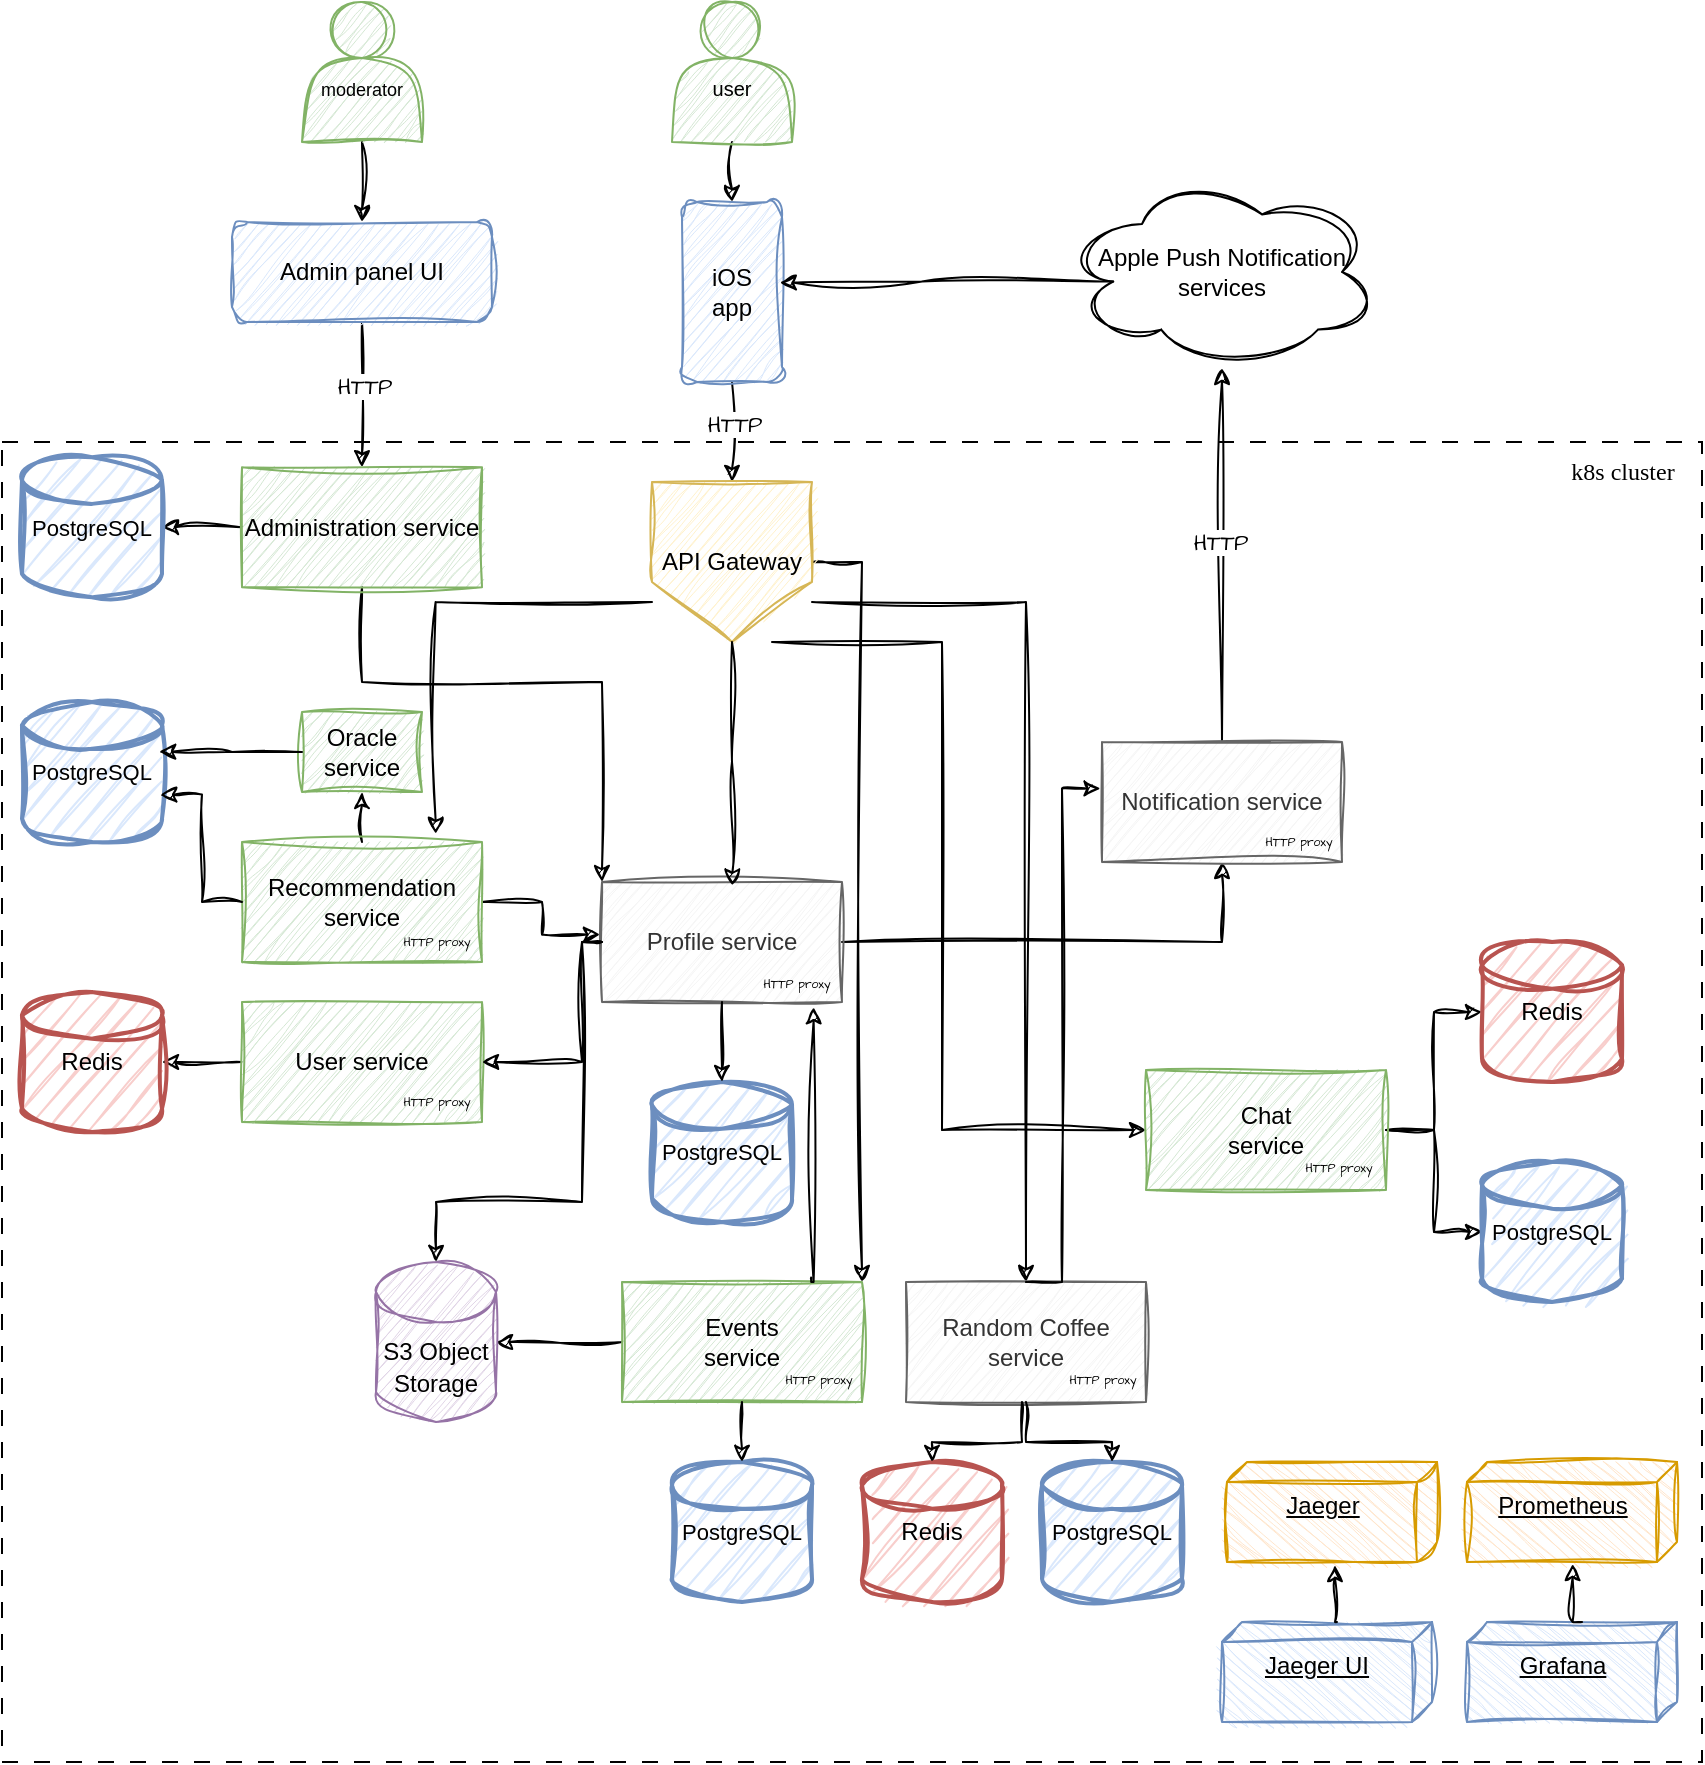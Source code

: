 <mxfile version="21.6.2" type="device">
  <diagram name="Страница — 1" id="ZqZXyEbzUBwYqsU_-7u7">
    <mxGraphModel dx="1242" dy="831" grid="1" gridSize="10" guides="1" tooltips="1" connect="1" arrows="1" fold="1" page="1" pageScale="1" pageWidth="827" pageHeight="1169" math="0" shadow="0">
      <root>
        <mxCell id="0" />
        <mxCell id="1" parent="0" />
        <mxCell id="MAi7tHNXn-p32uOdITLX-149" value="" style="rounded=0;whiteSpace=wrap;html=1;hachureGap=4;fontFamily=Architects Daughter;fontSource=https%3A%2F%2Ffonts.googleapis.com%2Fcss%3Ffamily%3DArchitects%2BDaughter;fillColor=none;dashed=1;dashPattern=8 8;" parent="1" vertex="1">
          <mxGeometry x="120" y="470" width="850" height="660" as="geometry" />
        </mxCell>
        <mxCell id="MAi7tHNXn-p32uOdITLX-19" style="edgeStyle=orthogonalEdgeStyle;rounded=0;orthogonalLoop=1;jettySize=auto;html=1;entryX=0.5;entryY=0;entryDx=0;entryDy=0;sketch=1;curveFitting=1;jiggle=2;" parent="1" target="MAi7tHNXn-p32uOdITLX-18" edge="1">
          <mxGeometry relative="1" as="geometry">
            <mxPoint x="485.0" y="320" as="sourcePoint" />
          </mxGeometry>
        </mxCell>
        <mxCell id="MAi7tHNXn-p32uOdITLX-21" style="edgeStyle=orthogonalEdgeStyle;rounded=0;orthogonalLoop=1;jettySize=auto;html=1;exitX=0.5;exitY=1;exitDx=0;exitDy=0;entryX=0.5;entryY=0;entryDx=0;entryDy=0;sketch=1;curveFitting=1;jiggle=2;" parent="1" source="MAi7tHNXn-p32uOdITLX-18" target="MAi7tHNXn-p32uOdITLX-20" edge="1">
          <mxGeometry relative="1" as="geometry" />
        </mxCell>
        <mxCell id="MAi7tHNXn-p32uOdITLX-83" value="HTTP" style="edgeLabel;html=1;align=center;verticalAlign=middle;resizable=0;points=[];sketch=1;hachureGap=4;jiggle=2;curveFitting=1;fontFamily=Architects Daughter;fontSource=https%3A%2F%2Ffonts.googleapis.com%2Fcss%3Ffamily%3DArchitects%2BDaughter;" parent="MAi7tHNXn-p32uOdITLX-21" vertex="1" connectable="0">
          <mxGeometry x="-0.274" y="-1" relative="1" as="geometry">
            <mxPoint x="2" y="3" as="offset" />
          </mxGeometry>
        </mxCell>
        <mxCell id="MAi7tHNXn-p32uOdITLX-18" value="iOS&lt;br&gt;app" style="rounded=1;whiteSpace=wrap;html=1;sketch=1;curveFitting=1;jiggle=2;fillColor=#dae8fc;strokeColor=#6c8ebf;" parent="1" vertex="1">
          <mxGeometry x="460" y="350" width="50" height="90" as="geometry" />
        </mxCell>
        <mxCell id="MAi7tHNXn-p32uOdITLX-100" style="edgeStyle=orthogonalEdgeStyle;rounded=0;sketch=1;hachureGap=4;jiggle=2;curveFitting=1;orthogonalLoop=1;jettySize=auto;html=1;exitX=1;exitY=0.75;exitDx=0;exitDy=0;entryX=0.5;entryY=0;entryDx=0;entryDy=0;fontFamily=Architects Daughter;fontSource=https%3A%2F%2Ffonts.googleapis.com%2Fcss%3Ffamily%3DArchitects%2BDaughter;flowAnimation=0;jumpStyle=none;" parent="1" source="MAi7tHNXn-p32uOdITLX-20" target="MAi7tHNXn-p32uOdITLX-25" edge="1">
          <mxGeometry relative="1" as="geometry" />
        </mxCell>
        <mxCell id="MAi7tHNXn-p32uOdITLX-101" style="edgeStyle=orthogonalEdgeStyle;rounded=0;sketch=1;hachureGap=4;jiggle=2;curveFitting=1;orthogonalLoop=1;jettySize=auto;html=1;exitX=0.75;exitY=1;exitDx=0;exitDy=0;entryX=0;entryY=0.5;entryDx=0;entryDy=0;fontFamily=Architects Daughter;fontSource=https%3A%2F%2Ffonts.googleapis.com%2Fcss%3Ffamily%3DArchitects%2BDaughter;" parent="1" source="MAi7tHNXn-p32uOdITLX-20" target="MAi7tHNXn-p32uOdITLX-33" edge="1">
          <mxGeometry relative="1" as="geometry">
            <Array as="points">
              <mxPoint x="590" y="570" />
              <mxPoint x="590" y="814" />
            </Array>
          </mxGeometry>
        </mxCell>
        <mxCell id="vugBoc9tPiIdb65islMO-11" style="edgeStyle=orthogonalEdgeStyle;rounded=0;sketch=1;hachureGap=4;jiggle=2;curveFitting=1;orthogonalLoop=1;jettySize=auto;html=1;exitX=1;exitY=0.5;exitDx=0;exitDy=0;entryX=1;entryY=0;entryDx=0;entryDy=0;fontFamily=Architects Daughter;fontSource=https%3A%2F%2Ffonts.googleapis.com%2Fcss%3Ffamily%3DArchitects%2BDaughter;" parent="1" source="MAi7tHNXn-p32uOdITLX-20" target="vugBoc9tPiIdb65islMO-2" edge="1">
          <mxGeometry relative="1" as="geometry">
            <Array as="points">
              <mxPoint x="550" y="530" />
            </Array>
          </mxGeometry>
        </mxCell>
        <mxCell id="MAi7tHNXn-p32uOdITLX-20" value="API Gateway" style="shape=offPageConnector;whiteSpace=wrap;html=1;sketch=1;curveFitting=1;jiggle=2;fillColor=#fff2cc;strokeColor=#d6b656;" parent="1" vertex="1">
          <mxGeometry x="445" y="490" width="80" height="80" as="geometry" />
        </mxCell>
        <mxCell id="MAi7tHNXn-p32uOdITLX-41" style="edgeStyle=orthogonalEdgeStyle;rounded=0;orthogonalLoop=1;jettySize=auto;html=1;exitX=1;exitY=0.5;exitDx=0;exitDy=0;entryX=0.5;entryY=1;entryDx=0;entryDy=0;sketch=1;curveFitting=1;jiggle=2;" parent="1" source="MAi7tHNXn-p32uOdITLX-23" target="MAi7tHNXn-p32uOdITLX-34" edge="1">
          <mxGeometry relative="1" as="geometry" />
        </mxCell>
        <mxCell id="MAi7tHNXn-p32uOdITLX-23" value="Profile service" style="rounded=0;whiteSpace=wrap;html=1;sketch=1;curveFitting=1;jiggle=2;fillColor=#f5f5f5;fontColor=#333333;strokeColor=#666666;" parent="1" vertex="1">
          <mxGeometry x="420" y="690" width="120" height="60" as="geometry" />
        </mxCell>
        <mxCell id="MAi7tHNXn-p32uOdITLX-36" style="edgeStyle=orthogonalEdgeStyle;rounded=0;orthogonalLoop=1;jettySize=auto;html=1;entryX=-0.008;entryY=0.438;entryDx=0;entryDy=0;sketch=1;curveFitting=1;jiggle=2;entryPerimeter=0;" parent="1" source="MAi7tHNXn-p32uOdITLX-24" target="MAi7tHNXn-p32uOdITLX-23" edge="1">
          <mxGeometry relative="1" as="geometry" />
        </mxCell>
        <mxCell id="MAi7tHNXn-p32uOdITLX-72" style="edgeStyle=orthogonalEdgeStyle;rounded=0;sketch=1;hachureGap=4;jiggle=2;curveFitting=1;orthogonalLoop=1;jettySize=auto;html=1;exitX=0.5;exitY=0;exitDx=0;exitDy=0;entryX=0.5;entryY=1;entryDx=0;entryDy=0;fontFamily=Architects Daughter;fontSource=https%3A%2F%2Ffonts.googleapis.com%2Fcss%3Ffamily%3DArchitects%2BDaughter;" parent="1" source="MAi7tHNXn-p32uOdITLX-24" target="MAi7tHNXn-p32uOdITLX-32" edge="1">
          <mxGeometry relative="1" as="geometry" />
        </mxCell>
        <mxCell id="MAi7tHNXn-p32uOdITLX-24" value="Recommendation service" style="rounded=0;whiteSpace=wrap;html=1;sketch=1;curveFitting=1;jiggle=2;fillColor=#d5e8d4;strokeColor=#82b366;" parent="1" vertex="1">
          <mxGeometry x="240" y="670" width="120" height="60" as="geometry" />
        </mxCell>
        <mxCell id="MAi7tHNXn-p32uOdITLX-25" value="Random Coffee&lt;br&gt;service" style="rounded=0;whiteSpace=wrap;html=1;sketch=1;curveFitting=1;jiggle=2;fillColor=#f5f5f5;fontColor=#333333;strokeColor=#666666;" parent="1" vertex="1">
          <mxGeometry x="572" y="890" width="120" height="60" as="geometry" />
        </mxCell>
        <mxCell id="MAi7tHNXn-p32uOdITLX-52" value="" style="edgeStyle=orthogonalEdgeStyle;rounded=0;sketch=1;hachureGap=4;jiggle=2;curveFitting=1;orthogonalLoop=1;jettySize=auto;html=1;fontFamily=Architects Daughter;fontSource=https%3A%2F%2Ffonts.googleapis.com%2Fcss%3Ffamily%3DArchitects%2BDaughter;" parent="1" source="MAi7tHNXn-p32uOdITLX-26" target="MAi7tHNXn-p32uOdITLX-51" edge="1">
          <mxGeometry relative="1" as="geometry" />
        </mxCell>
        <mxCell id="MAi7tHNXn-p32uOdITLX-26" value="User service" style="rounded=0;whiteSpace=wrap;html=1;sketch=1;curveFitting=1;jiggle=2;fillColor=#d5e8d4;strokeColor=#82b366;" parent="1" vertex="1">
          <mxGeometry x="240" y="750" width="120" height="60" as="geometry" />
        </mxCell>
        <mxCell id="MAi7tHNXn-p32uOdITLX-32" value="Oracle service" style="rounded=0;whiteSpace=wrap;html=1;sketch=1;curveFitting=1;jiggle=2;fillColor=#d5e8d4;strokeColor=#82b366;" parent="1" vertex="1">
          <mxGeometry x="270" y="605" width="60" height="40" as="geometry" />
        </mxCell>
        <mxCell id="MAi7tHNXn-p32uOdITLX-45" style="edgeStyle=orthogonalEdgeStyle;rounded=0;orthogonalLoop=1;jettySize=auto;html=1;sketch=1;curveFitting=1;jiggle=2;" parent="1" source="MAi7tHNXn-p32uOdITLX-33" target="MAi7tHNXn-p32uOdITLX-43" edge="1">
          <mxGeometry relative="1" as="geometry" />
        </mxCell>
        <mxCell id="MAi7tHNXn-p32uOdITLX-46" style="edgeStyle=orthogonalEdgeStyle;rounded=0;orthogonalLoop=1;jettySize=auto;html=1;exitX=1;exitY=0.5;exitDx=0;exitDy=0;sketch=1;curveFitting=1;jiggle=2;" parent="1" source="MAi7tHNXn-p32uOdITLX-33" target="MAi7tHNXn-p32uOdITLX-44" edge="1">
          <mxGeometry relative="1" as="geometry" />
        </mxCell>
        <mxCell id="MAi7tHNXn-p32uOdITLX-33" value="Chat&lt;br&gt;service" style="rounded=0;whiteSpace=wrap;html=1;sketch=1;curveFitting=1;jiggle=2;fillColor=#d5e8d4;strokeColor=#82b366;" parent="1" vertex="1">
          <mxGeometry x="692" y="784" width="120" height="60" as="geometry" />
        </mxCell>
        <mxCell id="MAi7tHNXn-p32uOdITLX-49" style="edgeStyle=orthogonalEdgeStyle;rounded=0;orthogonalLoop=1;jettySize=auto;html=1;sketch=1;curveFitting=1;jiggle=2;" parent="1" source="MAi7tHNXn-p32uOdITLX-34" target="MAi7tHNXn-p32uOdITLX-48" edge="1">
          <mxGeometry relative="1" as="geometry" />
        </mxCell>
        <mxCell id="MAi7tHNXn-p32uOdITLX-85" value="HTTP" style="edgeLabel;html=1;align=center;verticalAlign=middle;resizable=0;points=[];sketch=1;hachureGap=4;jiggle=2;curveFitting=1;fontFamily=Architects Daughter;fontSource=https%3A%2F%2Ffonts.googleapis.com%2Fcss%3Ffamily%3DArchitects%2BDaughter;" parent="MAi7tHNXn-p32uOdITLX-49" vertex="1" connectable="0">
          <mxGeometry x="0.068" y="1" relative="1" as="geometry">
            <mxPoint as="offset" />
          </mxGeometry>
        </mxCell>
        <mxCell id="MAi7tHNXn-p32uOdITLX-34" value="Notification service" style="rounded=0;whiteSpace=wrap;html=1;sketch=1;curveFitting=1;jiggle=2;fillColor=#f5f5f5;fontColor=#333333;strokeColor=#666666;" parent="1" vertex="1">
          <mxGeometry x="670" y="620" width="120" height="60" as="geometry" />
        </mxCell>
        <mxCell id="MAi7tHNXn-p32uOdITLX-43" value="Redis" style="strokeWidth=2;html=1;shape=mxgraph.flowchart.database;whiteSpace=wrap;sketch=1;curveFitting=1;jiggle=2;fillColor=#f8cecc;strokeColor=#b85450;" parent="1" vertex="1">
          <mxGeometry x="860" y="720" width="70" height="70" as="geometry" />
        </mxCell>
        <mxCell id="MAi7tHNXn-p32uOdITLX-44" value="&lt;font style=&quot;font-size: 11px;&quot;&gt;PostgreSQL&lt;/font&gt;" style="strokeWidth=2;html=1;shape=mxgraph.flowchart.database;whiteSpace=wrap;sketch=1;curveFitting=1;jiggle=2;fillColor=#dae8fc;strokeColor=#6c8ebf;" parent="1" vertex="1">
          <mxGeometry x="860" y="830" width="70" height="70" as="geometry" />
        </mxCell>
        <mxCell id="MAi7tHNXn-p32uOdITLX-48" value="Apple Push Notification services" style="ellipse;shape=cloud;whiteSpace=wrap;html=1;sketch=1;curveFitting=1;jiggle=2;" parent="1" vertex="1">
          <mxGeometry x="650" y="337" width="160" height="96" as="geometry" />
        </mxCell>
        <mxCell id="MAi7tHNXn-p32uOdITLX-51" value="Redis" style="strokeWidth=2;html=1;shape=mxgraph.flowchart.database;whiteSpace=wrap;sketch=1;curveFitting=1;jiggle=2;fillColor=#f8cecc;strokeColor=#b85450;" parent="1" vertex="1">
          <mxGeometry x="130" y="745" width="70" height="70" as="geometry" />
        </mxCell>
        <mxCell id="MAi7tHNXn-p32uOdITLX-55" value="&lt;font style=&quot;font-size: 11px;&quot;&gt;PostgreSQL&lt;/font&gt;" style="strokeWidth=2;html=1;shape=mxgraph.flowchart.database;whiteSpace=wrap;sketch=1;curveFitting=1;jiggle=2;fillColor=#dae8fc;strokeColor=#6c8ebf;" parent="1" vertex="1">
          <mxGeometry x="130" y="600" width="70" height="70" as="geometry" />
        </mxCell>
        <mxCell id="MAi7tHNXn-p32uOdITLX-56" style="edgeStyle=orthogonalEdgeStyle;rounded=0;sketch=1;hachureGap=4;jiggle=2;curveFitting=1;orthogonalLoop=1;jettySize=auto;html=1;exitX=0;exitY=0.5;exitDx=0;exitDy=0;entryX=0.988;entryY=0.662;entryDx=0;entryDy=0;entryPerimeter=0;fontFamily=Architects Daughter;fontSource=https%3A%2F%2Ffonts.googleapis.com%2Fcss%3Ffamily%3DArchitects%2BDaughter;" parent="1" source="MAi7tHNXn-p32uOdITLX-24" target="MAi7tHNXn-p32uOdITLX-55" edge="1">
          <mxGeometry relative="1" as="geometry" />
        </mxCell>
        <mxCell id="MAi7tHNXn-p32uOdITLX-59" style="edgeStyle=orthogonalEdgeStyle;rounded=0;sketch=1;hachureGap=4;jiggle=2;curveFitting=1;orthogonalLoop=1;jettySize=auto;html=1;exitX=0;exitY=0.5;exitDx=0;exitDy=0;entryX=0.98;entryY=0.354;entryDx=0;entryDy=0;entryPerimeter=0;fontFamily=Architects Daughter;fontSource=https%3A%2F%2Ffonts.googleapis.com%2Fcss%3Ffamily%3DArchitects%2BDaughter;" parent="1" source="MAi7tHNXn-p32uOdITLX-32" target="MAi7tHNXn-p32uOdITLX-55" edge="1">
          <mxGeometry relative="1" as="geometry" />
        </mxCell>
        <mxCell id="MAi7tHNXn-p32uOdITLX-63" value="&lt;font style=&quot;font-size: 6px;&quot;&gt;HTTP proxy&lt;/font&gt;" style="text;html=1;align=center;verticalAlign=middle;resizable=0;points=[];autosize=1;strokeColor=none;fillColor=none;fontFamily=Architects Daughter;fontSource=https%3A%2F%2Ffonts.googleapis.com%2Fcss%3Ffamily%3DArchitects%2BDaughter;" parent="1" vertex="1">
          <mxGeometry x="307" y="704" width="60" height="30" as="geometry" />
        </mxCell>
        <mxCell id="MAi7tHNXn-p32uOdITLX-64" value="&lt;font style=&quot;font-size: 6px;&quot;&gt;HTTP proxy&lt;/font&gt;" style="text;html=1;align=center;verticalAlign=middle;resizable=0;points=[];autosize=1;strokeColor=none;fillColor=none;fontFamily=Architects Daughter;fontSource=https%3A%2F%2Ffonts.googleapis.com%2Fcss%3Ffamily%3DArchitects%2BDaughter;" parent="1" vertex="1">
          <mxGeometry x="307" y="784" width="60" height="30" as="geometry" />
        </mxCell>
        <mxCell id="MAi7tHNXn-p32uOdITLX-67" value="&lt;font style=&quot;font-size: 6px;&quot;&gt;HTTP proxy&lt;/font&gt;" style="text;html=1;align=center;verticalAlign=middle;resizable=0;points=[];autosize=1;strokeColor=none;fillColor=none;fontFamily=Architects Daughter;fontSource=https%3A%2F%2Ffonts.googleapis.com%2Fcss%3Ffamily%3DArchitects%2BDaughter;" parent="1" vertex="1">
          <mxGeometry x="758" y="817" width="60" height="30" as="geometry" />
        </mxCell>
        <mxCell id="MAi7tHNXn-p32uOdITLX-68" value="&lt;font style=&quot;font-size: 6px;&quot;&gt;HTTP proxy&lt;/font&gt;" style="text;html=1;align=center;verticalAlign=middle;resizable=0;points=[];autosize=1;strokeColor=none;fillColor=none;fontFamily=Architects Daughter;fontSource=https%3A%2F%2Ffonts.googleapis.com%2Fcss%3Ffamily%3DArchitects%2BDaughter;" parent="1" vertex="1">
          <mxGeometry x="640" y="923" width="60" height="30" as="geometry" />
        </mxCell>
        <mxCell id="MAi7tHNXn-p32uOdITLX-69" value="&lt;font style=&quot;font-size: 6px;&quot;&gt;HTTP proxy&lt;/font&gt;" style="text;html=1;align=center;verticalAlign=middle;resizable=0;points=[];autosize=1;strokeColor=none;fillColor=none;fontFamily=Architects Daughter;fontSource=https%3A%2F%2Ffonts.googleapis.com%2Fcss%3Ffamily%3DArchitects%2BDaughter;" parent="1" vertex="1">
          <mxGeometry x="487" y="725" width="60" height="30" as="geometry" />
        </mxCell>
        <mxCell id="MAi7tHNXn-p32uOdITLX-71" value="&lt;font style=&quot;font-size: 6px;&quot;&gt;HTTP proxy&lt;/font&gt;" style="text;html=1;align=center;verticalAlign=middle;resizable=0;points=[];autosize=1;strokeColor=none;fillColor=none;fontFamily=Architects Daughter;fontSource=https%3A%2F%2Ffonts.googleapis.com%2Fcss%3Ffamily%3DArchitects%2BDaughter;" parent="1" vertex="1">
          <mxGeometry x="738" y="654" width="60" height="30" as="geometry" />
        </mxCell>
        <mxCell id="MAi7tHNXn-p32uOdITLX-76" style="edgeStyle=orthogonalEdgeStyle;rounded=0;sketch=1;hachureGap=4;jiggle=2;curveFitting=1;orthogonalLoop=1;jettySize=auto;html=1;exitX=0.5;exitY=1;exitDx=0;exitDy=0;fontFamily=Architects Daughter;fontSource=https%3A%2F%2Ffonts.googleapis.com%2Fcss%3Ffamily%3DArchitects%2BDaughter;" parent="1" source="MAi7tHNXn-p32uOdITLX-73" target="MAi7tHNXn-p32uOdITLX-75" edge="1">
          <mxGeometry relative="1" as="geometry" />
        </mxCell>
        <mxCell id="MAi7tHNXn-p32uOdITLX-73" value="&lt;font style=&quot;font-size: 9px;&quot;&gt;&lt;br&gt;moderator&lt;/font&gt;" style="shape=actor;whiteSpace=wrap;html=1;sketch=1;curveFitting=1;jiggle=2;fillColor=#d5e8d4;strokeColor=#82b366;" parent="1" vertex="1">
          <mxGeometry x="270" y="250" width="60" height="70" as="geometry" />
        </mxCell>
        <mxCell id="MAi7tHNXn-p32uOdITLX-74" value="&lt;div&gt;&lt;br&gt;&lt;/div&gt;&lt;font style=&quot;font-size: 10px;&quot;&gt;user&lt;/font&gt;" style="shape=actor;whiteSpace=wrap;html=1;sketch=1;curveFitting=1;jiggle=2;fillColor=#d5e8d4;strokeColor=#82b366;" parent="1" vertex="1">
          <mxGeometry x="455" y="250" width="60" height="70" as="geometry" />
        </mxCell>
        <mxCell id="MAi7tHNXn-p32uOdITLX-78" style="edgeStyle=orthogonalEdgeStyle;rounded=0;sketch=1;hachureGap=4;jiggle=2;curveFitting=1;orthogonalLoop=1;jettySize=auto;html=1;exitX=0.5;exitY=1;exitDx=0;exitDy=0;entryX=0.5;entryY=0;entryDx=0;entryDy=0;fontFamily=Architects Daughter;fontSource=https%3A%2F%2Ffonts.googleapis.com%2Fcss%3Ffamily%3DArchitects%2BDaughter;" parent="1" source="MAi7tHNXn-p32uOdITLX-75" target="MAi7tHNXn-p32uOdITLX-77" edge="1">
          <mxGeometry relative="1" as="geometry" />
        </mxCell>
        <mxCell id="MAi7tHNXn-p32uOdITLX-81" value="HTTP" style="edgeLabel;html=1;align=center;verticalAlign=middle;resizable=0;points=[];sketch=1;hachureGap=4;jiggle=2;curveFitting=1;fontFamily=Architects Daughter;fontSource=https%3A%2F%2Ffonts.googleapis.com%2Fcss%3Ffamily%3DArchitects%2BDaughter;" parent="MAi7tHNXn-p32uOdITLX-78" vertex="1" connectable="0">
          <mxGeometry x="-0.114" y="1" relative="1" as="geometry">
            <mxPoint as="offset" />
          </mxGeometry>
        </mxCell>
        <mxCell id="MAi7tHNXn-p32uOdITLX-75" value="Admin panel UI" style="rounded=1;whiteSpace=wrap;html=1;sketch=1;curveFitting=1;jiggle=2;fillColor=#dae8fc;strokeColor=#6c8ebf;" parent="1" vertex="1">
          <mxGeometry x="235" y="360" width="130" height="50" as="geometry" />
        </mxCell>
        <mxCell id="MAi7tHNXn-p32uOdITLX-82" style="edgeStyle=orthogonalEdgeStyle;rounded=0;sketch=1;hachureGap=4;jiggle=2;curveFitting=1;orthogonalLoop=1;jettySize=auto;html=1;fontFamily=Architects Daughter;fontSource=https%3A%2F%2Ffonts.googleapis.com%2Fcss%3Ffamily%3DArchitects%2BDaughter;" parent="1" source="MAi7tHNXn-p32uOdITLX-77" target="MAi7tHNXn-p32uOdITLX-23" edge="1">
          <mxGeometry relative="1" as="geometry">
            <Array as="points">
              <mxPoint x="300" y="590" />
              <mxPoint x="420" y="590" />
            </Array>
          </mxGeometry>
        </mxCell>
        <mxCell id="MAi7tHNXn-p32uOdITLX-89" style="edgeStyle=orthogonalEdgeStyle;rounded=0;sketch=1;hachureGap=4;jiggle=2;curveFitting=1;orthogonalLoop=1;jettySize=auto;html=1;exitX=0;exitY=0.5;exitDx=0;exitDy=0;fontFamily=Architects Daughter;fontSource=https%3A%2F%2Ffonts.googleapis.com%2Fcss%3Ffamily%3DArchitects%2BDaughter;" parent="1" source="MAi7tHNXn-p32uOdITLX-77" target="MAi7tHNXn-p32uOdITLX-88" edge="1">
          <mxGeometry relative="1" as="geometry" />
        </mxCell>
        <mxCell id="MAi7tHNXn-p32uOdITLX-77" value="Administration service" style="rounded=0;whiteSpace=wrap;html=1;sketch=1;curveFitting=1;jiggle=2;fillColor=#d5e8d4;strokeColor=#82b366;" parent="1" vertex="1">
          <mxGeometry x="240" y="482.61" width="120" height="60" as="geometry" />
        </mxCell>
        <mxCell id="MAi7tHNXn-p32uOdITLX-84" style="edgeStyle=orthogonalEdgeStyle;rounded=0;sketch=1;hachureGap=4;jiggle=2;curveFitting=1;orthogonalLoop=1;jettySize=auto;html=1;exitX=0.16;exitY=0.55;exitDx=0;exitDy=0;exitPerimeter=0;entryX=0.978;entryY=0.448;entryDx=0;entryDy=0;entryPerimeter=0;fontFamily=Architects Daughter;fontSource=https%3A%2F%2Ffonts.googleapis.com%2Fcss%3Ffamily%3DArchitects%2BDaughter;" parent="1" source="MAi7tHNXn-p32uOdITLX-48" target="MAi7tHNXn-p32uOdITLX-18" edge="1">
          <mxGeometry relative="1" as="geometry" />
        </mxCell>
        <mxCell id="MAi7tHNXn-p32uOdITLX-87" value="&lt;font style=&quot;font-size: 11px;&quot;&gt;PostgreSQL&lt;/font&gt;" style="strokeWidth=2;html=1;shape=mxgraph.flowchart.database;whiteSpace=wrap;sketch=1;curveFitting=1;jiggle=2;fillColor=#dae8fc;strokeColor=#6c8ebf;" parent="1" vertex="1">
          <mxGeometry x="640" y="980" width="70" height="70" as="geometry" />
        </mxCell>
        <mxCell id="MAi7tHNXn-p32uOdITLX-88" value="&lt;font style=&quot;font-size: 11px;&quot;&gt;PostgreSQL&lt;/font&gt;" style="strokeWidth=2;html=1;shape=mxgraph.flowchart.database;whiteSpace=wrap;sketch=1;curveFitting=1;jiggle=2;fillColor=#dae8fc;strokeColor=#6c8ebf;" parent="1" vertex="1">
          <mxGeometry x="130" y="477.61" width="70" height="70" as="geometry" />
        </mxCell>
        <mxCell id="MAi7tHNXn-p32uOdITLX-90" style="edgeStyle=orthogonalEdgeStyle;rounded=0;sketch=1;hachureGap=4;jiggle=2;curveFitting=1;orthogonalLoop=1;jettySize=auto;html=1;exitX=0.5;exitY=1;exitDx=0;exitDy=0;entryX=0.5;entryY=0;entryDx=0;entryDy=0;entryPerimeter=0;fontFamily=Architects Daughter;fontSource=https%3A%2F%2Ffonts.googleapis.com%2Fcss%3Ffamily%3DArchitects%2BDaughter;" parent="1" source="MAi7tHNXn-p32uOdITLX-25" target="MAi7tHNXn-p32uOdITLX-87" edge="1">
          <mxGeometry relative="1" as="geometry" />
        </mxCell>
        <mxCell id="MAi7tHNXn-p32uOdITLX-95" value="&lt;font face=&quot;Times New Roman&quot;&gt;k8s cluster&lt;/font&gt;" style="text;html=1;align=center;verticalAlign=middle;resizable=0;points=[];autosize=1;strokeColor=none;fillColor=none;fontFamily=Architects Daughter;fontSource=https%3A%2F%2Ffonts.googleapis.com%2Fcss%3Ffamily%3DArchitects%2BDaughter;" parent="1" vertex="1">
          <mxGeometry x="890" y="470" width="80" height="30" as="geometry" />
        </mxCell>
        <mxCell id="MAi7tHNXn-p32uOdITLX-97" style="edgeStyle=orthogonalEdgeStyle;rounded=0;sketch=1;hachureGap=4;jiggle=2;curveFitting=1;orthogonalLoop=1;jettySize=auto;html=1;exitX=0.5;exitY=1;exitDx=0;exitDy=0;entryX=0.543;entryY=0.03;entryDx=0;entryDy=0;entryPerimeter=0;fontFamily=Architects Daughter;fontSource=https%3A%2F%2Ffonts.googleapis.com%2Fcss%3Ffamily%3DArchitects%2BDaughter;" parent="1" source="MAi7tHNXn-p32uOdITLX-20" target="MAi7tHNXn-p32uOdITLX-23" edge="1">
          <mxGeometry relative="1" as="geometry" />
        </mxCell>
        <mxCell id="MAi7tHNXn-p32uOdITLX-99" style="edgeStyle=orthogonalEdgeStyle;rounded=0;sketch=1;hachureGap=4;jiggle=2;curveFitting=1;orthogonalLoop=1;jettySize=auto;html=1;exitX=0;exitY=0.75;exitDx=0;exitDy=0;entryX=0.807;entryY=-0.068;entryDx=0;entryDy=0;entryPerimeter=0;fontFamily=Architects Daughter;fontSource=https%3A%2F%2Ffonts.googleapis.com%2Fcss%3Ffamily%3DArchitects%2BDaughter;" parent="1" source="MAi7tHNXn-p32uOdITLX-20" target="MAi7tHNXn-p32uOdITLX-24" edge="1">
          <mxGeometry relative="1" as="geometry" />
        </mxCell>
        <mxCell id="MAi7tHNXn-p32uOdITLX-105" value="&lt;font style=&quot;font-size: 11px;&quot;&gt;PostgreSQL&lt;/font&gt;" style="strokeWidth=2;html=1;shape=mxgraph.flowchart.database;whiteSpace=wrap;sketch=1;curveFitting=1;jiggle=2;fillColor=#dae8fc;strokeColor=#6c8ebf;" parent="1" vertex="1">
          <mxGeometry x="445" y="790" width="70" height="70" as="geometry" />
        </mxCell>
        <mxCell id="MAi7tHNXn-p32uOdITLX-109" style="edgeStyle=orthogonalEdgeStyle;rounded=0;sketch=1;hachureGap=4;jiggle=2;curveFitting=1;orthogonalLoop=1;jettySize=auto;html=1;exitX=0.5;exitY=1;exitDx=0;exitDy=0;entryX=0.5;entryY=0;entryDx=0;entryDy=0;entryPerimeter=0;fontFamily=Architects Daughter;fontSource=https%3A%2F%2Ffonts.googleapis.com%2Fcss%3Ffamily%3DArchitects%2BDaughter;" parent="1" source="MAi7tHNXn-p32uOdITLX-23" target="MAi7tHNXn-p32uOdITLX-105" edge="1">
          <mxGeometry relative="1" as="geometry" />
        </mxCell>
        <mxCell id="MAi7tHNXn-p32uOdITLX-119" value="&lt;font face=&quot;Helvetica&quot;&gt;Grafana&lt;/font&gt;" style="verticalAlign=top;align=center;spacingTop=8;spacingLeft=2;spacingRight=12;shape=cube;size=10;direction=south;fontStyle=4;html=1;whiteSpace=wrap;sketch=1;hachureGap=4;jiggle=2;curveFitting=1;fontFamily=Architects Daughter;fontSource=https%3A%2F%2Ffonts.googleapis.com%2Fcss%3Ffamily%3DArchitects%2BDaughter;fillColor=#dae8fc;strokeColor=#6c8ebf;" parent="1" vertex="1">
          <mxGeometry x="852.5" y="1060" width="105" height="50" as="geometry" />
        </mxCell>
        <mxCell id="MAi7tHNXn-p32uOdITLX-120" value="&lt;font face=&quot;Helvetica&quot;&gt;Prometheus&lt;/font&gt;" style="verticalAlign=top;align=center;spacingTop=8;spacingLeft=2;spacingRight=12;shape=cube;size=10;direction=south;fontStyle=4;html=1;whiteSpace=wrap;sketch=1;hachureGap=4;jiggle=2;curveFitting=1;fontFamily=Architects Daughter;fontSource=https%3A%2F%2Ffonts.googleapis.com%2Fcss%3Ffamily%3DArchitects%2BDaughter;fillColor=#ffe6cc;strokeColor=#d79b00;" parent="1" vertex="1">
          <mxGeometry x="852.5" y="980" width="105" height="50" as="geometry" />
        </mxCell>
        <mxCell id="MAi7tHNXn-p32uOdITLX-121" style="edgeStyle=orthogonalEdgeStyle;rounded=0;sketch=1;hachureGap=4;jiggle=2;curveFitting=1;orthogonalLoop=1;jettySize=auto;html=1;exitX=0;exitY=0;exitDx=0;exitDy=47.5;exitPerimeter=0;entryX=1.02;entryY=0.497;entryDx=0;entryDy=0;entryPerimeter=0;fontFamily=Architects Daughter;fontSource=https%3A%2F%2Ffonts.googleapis.com%2Fcss%3Ffamily%3DArchitects%2BDaughter;" parent="1" source="MAi7tHNXn-p32uOdITLX-119" target="MAi7tHNXn-p32uOdITLX-120" edge="1">
          <mxGeometry relative="1" as="geometry" />
        </mxCell>
        <mxCell id="MAi7tHNXn-p32uOdITLX-122" value="&lt;font face=&quot;Helvetica&quot;&gt;Jaeger&lt;/font&gt;" style="verticalAlign=top;align=center;spacingTop=8;spacingLeft=2;spacingRight=12;shape=cube;size=10;direction=south;fontStyle=4;html=1;whiteSpace=wrap;sketch=1;hachureGap=4;jiggle=2;curveFitting=1;fontFamily=Architects Daughter;fontSource=https%3A%2F%2Ffonts.googleapis.com%2Fcss%3Ffamily%3DArchitects%2BDaughter;fillColor=#ffe6cc;strokeColor=#d79b00;" parent="1" vertex="1">
          <mxGeometry x="732.5" y="980" width="105" height="50" as="geometry" />
        </mxCell>
        <mxCell id="MAi7tHNXn-p32uOdITLX-123" value="&lt;font face=&quot;Helvetica&quot;&gt;Jaeger UI&lt;/font&gt;" style="verticalAlign=top;align=center;spacingTop=8;spacingLeft=2;spacingRight=12;shape=cube;size=10;direction=south;fontStyle=4;html=1;whiteSpace=wrap;sketch=1;hachureGap=4;jiggle=2;curveFitting=1;fontFamily=Architects Daughter;fontSource=https%3A%2F%2Ffonts.googleapis.com%2Fcss%3Ffamily%3DArchitects%2BDaughter;fillColor=#dae8fc;strokeColor=#6c8ebf;" parent="1" vertex="1">
          <mxGeometry x="730" y="1060" width="105" height="50" as="geometry" />
        </mxCell>
        <mxCell id="MAi7tHNXn-p32uOdITLX-124" style="edgeStyle=orthogonalEdgeStyle;rounded=0;sketch=1;hachureGap=4;jiggle=2;curveFitting=1;orthogonalLoop=1;jettySize=auto;html=1;exitX=0;exitY=0;exitDx=0;exitDy=47.5;exitPerimeter=0;entryX=1.031;entryY=0.486;entryDx=0;entryDy=0;entryPerimeter=0;fontFamily=Architects Daughter;fontSource=https%3A%2F%2Ffonts.googleapis.com%2Fcss%3Ffamily%3DArchitects%2BDaughter;" parent="1" source="MAi7tHNXn-p32uOdITLX-123" target="MAi7tHNXn-p32uOdITLX-122" edge="1">
          <mxGeometry relative="1" as="geometry" />
        </mxCell>
        <mxCell id="Gyas5eionHsMaOxI-p8p-2" value="" style="edgeStyle=orthogonalEdgeStyle;rounded=0;sketch=1;hachureGap=4;jiggle=2;curveFitting=1;orthogonalLoop=1;jettySize=auto;html=1;fontFamily=Architects Daughter;fontSource=https%3A%2F%2Ffonts.googleapis.com%2Fcss%3Ffamily%3DArchitects%2BDaughter;" parent="1" source="vugBoc9tPiIdb65islMO-2" target="Gyas5eionHsMaOxI-p8p-1" edge="1">
          <mxGeometry relative="1" as="geometry" />
        </mxCell>
        <mxCell id="vugBoc9tPiIdb65islMO-2" value="Events&lt;br&gt;service" style="rounded=0;whiteSpace=wrap;html=1;sketch=1;curveFitting=1;jiggle=2;fillColor=#d5e8d4;strokeColor=#82b366;" parent="1" vertex="1">
          <mxGeometry x="430" y="890" width="120" height="60" as="geometry" />
        </mxCell>
        <mxCell id="vugBoc9tPiIdb65islMO-5" value="&lt;font style=&quot;font-size: 11px;&quot;&gt;PostgreSQL&lt;/font&gt;" style="strokeWidth=2;html=1;shape=mxgraph.flowchart.database;whiteSpace=wrap;sketch=1;curveFitting=1;jiggle=2;fillColor=#dae8fc;strokeColor=#6c8ebf;" parent="1" vertex="1">
          <mxGeometry x="455" y="980" width="70" height="70" as="geometry" />
        </mxCell>
        <mxCell id="vugBoc9tPiIdb65islMO-6" style="edgeStyle=orthogonalEdgeStyle;rounded=0;sketch=1;hachureGap=4;jiggle=2;curveFitting=1;orthogonalLoop=1;jettySize=auto;html=1;exitX=0.5;exitY=1;exitDx=0;exitDy=0;entryX=0.5;entryY=0;entryDx=0;entryDy=0;entryPerimeter=0;fontFamily=Architects Daughter;fontSource=https%3A%2F%2Ffonts.googleapis.com%2Fcss%3Ffamily%3DArchitects%2BDaughter;" parent="1" target="vugBoc9tPiIdb65islMO-5" edge="1">
          <mxGeometry relative="1" as="geometry">
            <mxPoint x="490" y="950" as="sourcePoint" />
          </mxGeometry>
        </mxCell>
        <mxCell id="vugBoc9tPiIdb65islMO-7" value="&lt;font style=&quot;font-size: 6px;&quot;&gt;HTTP proxy&lt;/font&gt;" style="text;html=1;align=center;verticalAlign=middle;resizable=0;points=[];autosize=1;strokeColor=none;fillColor=none;fontFamily=Architects Daughter;fontSource=https%3A%2F%2Ffonts.googleapis.com%2Fcss%3Ffamily%3DArchitects%2BDaughter;" parent="1" vertex="1">
          <mxGeometry x="498" y="923" width="60" height="30" as="geometry" />
        </mxCell>
        <mxCell id="vugBoc9tPiIdb65islMO-8" style="edgeStyle=orthogonalEdgeStyle;rounded=0;sketch=1;hachureGap=4;jiggle=2;curveFitting=1;orthogonalLoop=1;jettySize=auto;html=1;exitX=0.5;exitY=0;exitDx=0;exitDy=0;entryX=-0.006;entryY=0.387;entryDx=0;entryDy=0;entryPerimeter=0;fontFamily=Architects Daughter;fontSource=https%3A%2F%2Ffonts.googleapis.com%2Fcss%3Ffamily%3DArchitects%2BDaughter;" parent="1" source="MAi7tHNXn-p32uOdITLX-25" target="MAi7tHNXn-p32uOdITLX-34" edge="1">
          <mxGeometry relative="1" as="geometry">
            <Array as="points">
              <mxPoint x="650" y="890" />
              <mxPoint x="650" y="643" />
            </Array>
          </mxGeometry>
        </mxCell>
        <mxCell id="vugBoc9tPiIdb65islMO-10" style="edgeStyle=orthogonalEdgeStyle;rounded=0;sketch=1;hachureGap=4;jiggle=2;curveFitting=1;orthogonalLoop=1;jettySize=auto;html=1;exitX=0.788;exitY=-0.037;exitDx=0;exitDy=0;entryX=0.647;entryY=0.92;entryDx=0;entryDy=0;entryPerimeter=0;fontFamily=Architects Daughter;fontSource=https%3A%2F%2Ffonts.googleapis.com%2Fcss%3Ffamily%3DArchitects%2BDaughter;exitPerimeter=0;" parent="1" source="vugBoc9tPiIdb65islMO-2" target="MAi7tHNXn-p32uOdITLX-69" edge="1">
          <mxGeometry relative="1" as="geometry">
            <Array as="points">
              <mxPoint x="525" y="890" />
              <mxPoint x="526" y="890" />
            </Array>
          </mxGeometry>
        </mxCell>
        <mxCell id="Gyas5eionHsMaOxI-p8p-1" value="&lt;font face=&quot;Helvetica&quot;&gt;S3 Object Storage&lt;/font&gt;" style="shape=cylinder3;whiteSpace=wrap;html=1;boundedLbl=1;backgroundOutline=1;size=15;sketch=1;hachureGap=4;jiggle=2;curveFitting=1;fontFamily=Architects Daughter;fontSource=https%3A%2F%2Ffonts.googleapis.com%2Fcss%3Ffamily%3DArchitects%2BDaughter;fillColor=#e1d5e7;strokeColor=#9673a6;" parent="1" vertex="1">
          <mxGeometry x="307" y="880" width="60" height="80" as="geometry" />
        </mxCell>
        <mxCell id="GRk3O9wTM2izXK5k1uR4-2" value="Redis" style="strokeWidth=2;html=1;shape=mxgraph.flowchart.database;whiteSpace=wrap;sketch=1;curveFitting=1;jiggle=2;fillColor=#f8cecc;strokeColor=#b85450;" parent="1" vertex="1">
          <mxGeometry x="550" y="980" width="70" height="70" as="geometry" />
        </mxCell>
        <mxCell id="GRk3O9wTM2izXK5k1uR4-3" style="edgeStyle=orthogonalEdgeStyle;rounded=0;sketch=1;hachureGap=4;jiggle=2;curveFitting=1;orthogonalLoop=1;jettySize=auto;html=1;fontFamily=Architects Daughter;fontSource=https%3A%2F%2Ffonts.googleapis.com%2Fcss%3Ffamily%3DArchitects%2BDaughter;" parent="1" target="GRk3O9wTM2izXK5k1uR4-2" edge="1">
          <mxGeometry relative="1" as="geometry">
            <mxPoint x="630" y="950" as="sourcePoint" />
            <mxPoint x="685" y="990" as="targetPoint" />
            <Array as="points">
              <mxPoint x="630" y="970" />
              <mxPoint x="585" y="970" />
            </Array>
          </mxGeometry>
        </mxCell>
        <mxCell id="GRk3O9wTM2izXK5k1uR4-4" style="edgeStyle=orthogonalEdgeStyle;rounded=0;orthogonalLoop=1;jettySize=auto;html=1;entryX=0.5;entryY=0;entryDx=0;entryDy=0;sketch=1;curveFitting=1;jiggle=2;entryPerimeter=0;exitX=0;exitY=0.5;exitDx=0;exitDy=0;" parent="1" source="MAi7tHNXn-p32uOdITLX-23" target="Gyas5eionHsMaOxI-p8p-1" edge="1">
          <mxGeometry relative="1" as="geometry">
            <mxPoint x="370" y="710" as="sourcePoint" />
            <mxPoint x="429" y="726" as="targetPoint" />
            <Array as="points">
              <mxPoint x="410" y="720" />
              <mxPoint x="410" y="850" />
              <mxPoint x="337" y="850" />
            </Array>
          </mxGeometry>
        </mxCell>
        <mxCell id="oGOq96bzU3Wi-ryI3P9B-2" style="edgeStyle=orthogonalEdgeStyle;rounded=0;orthogonalLoop=1;jettySize=auto;html=1;entryX=1;entryY=0.5;entryDx=0;entryDy=0;sketch=1;curveFitting=1;jiggle=2;" edge="1" parent="1" target="MAi7tHNXn-p32uOdITLX-26">
          <mxGeometry relative="1" as="geometry">
            <mxPoint x="420" y="720" as="sourcePoint" />
            <mxPoint x="347" y="890" as="targetPoint" />
            <Array as="points">
              <mxPoint x="410" y="720" />
              <mxPoint x="410" y="780" />
            </Array>
          </mxGeometry>
        </mxCell>
      </root>
    </mxGraphModel>
  </diagram>
</mxfile>
